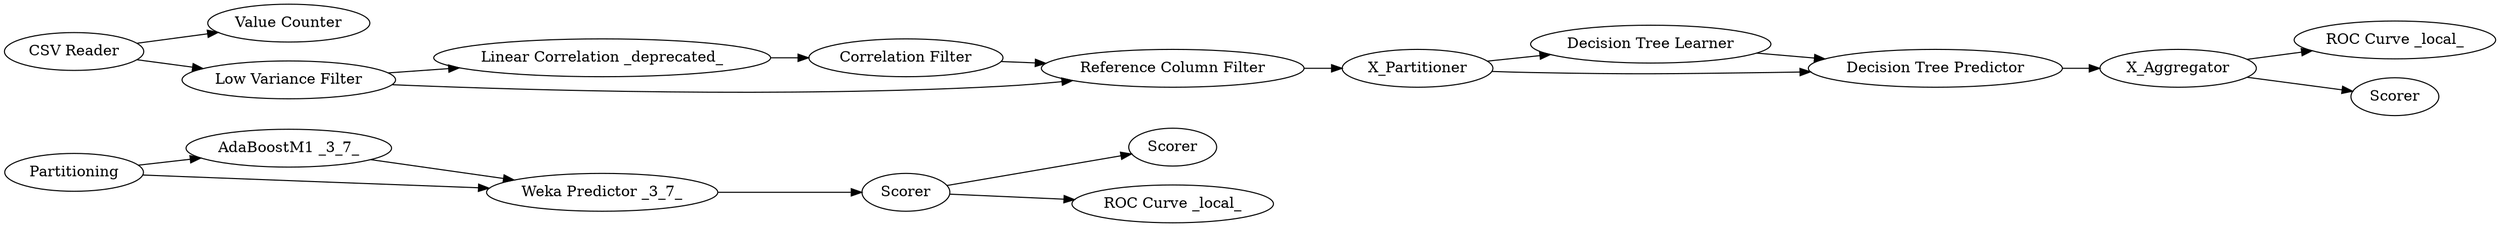 digraph {
	"4821240846630899340_16" [label=Scorer]
	"4821240846630899340_46" [label=X_Partitioner]
	"4821240846630899340_7" [label=Partitioning]
	"4821240846630899340_47" [label="ROC Curve _local_"]
	"4821240846630899340_22" [label="Value Counter"]
	"4821240846630899340_4" [label="Correlation Filter"]
	"4821240846630899340_2" [label="Low Variance Filter"]
	"4821240846630899340_36" [label=Scorer]
	"4821240846630899340_14" [label="AdaBoostM1 _3_7_"]
	"4821240846630899340_3" [label="Linear Correlation _deprecated_"]
	"4821240846630899340_44" [label=X_Aggregator]
	"4821240846630899340_50" [label="Decision Tree Learner"]
	"4821240846630899340_49" [label="Decision Tree Predictor"]
	"4821240846630899340_19" [label=Scorer]
	"4821240846630899340_5" [label="Reference Column Filter"]
	"4821240846630899340_1" [label="CSV Reader"]
	"4821240846630899340_20" [label="ROC Curve _local_"]
	"4821240846630899340_15" [label="Weka Predictor _3_7_"]
	"4821240846630899340_16" -> "4821240846630899340_20"
	"4821240846630899340_44" -> "4821240846630899340_36"
	"4821240846630899340_49" -> "4821240846630899340_44"
	"4821240846630899340_7" -> "4821240846630899340_15"
	"4821240846630899340_1" -> "4821240846630899340_22"
	"4821240846630899340_16" -> "4821240846630899340_19"
	"4821240846630899340_44" -> "4821240846630899340_47"
	"4821240846630899340_1" -> "4821240846630899340_2"
	"4821240846630899340_14" -> "4821240846630899340_15"
	"4821240846630899340_3" -> "4821240846630899340_4"
	"4821240846630899340_15" -> "4821240846630899340_16"
	"4821240846630899340_50" -> "4821240846630899340_49"
	"4821240846630899340_4" -> "4821240846630899340_5"
	"4821240846630899340_7" -> "4821240846630899340_14"
	"4821240846630899340_5" -> "4821240846630899340_46"
	"4821240846630899340_46" -> "4821240846630899340_50"
	"4821240846630899340_2" -> "4821240846630899340_5"
	"4821240846630899340_2" -> "4821240846630899340_3"
	"4821240846630899340_46" -> "4821240846630899340_49"
	rankdir=LR
}
